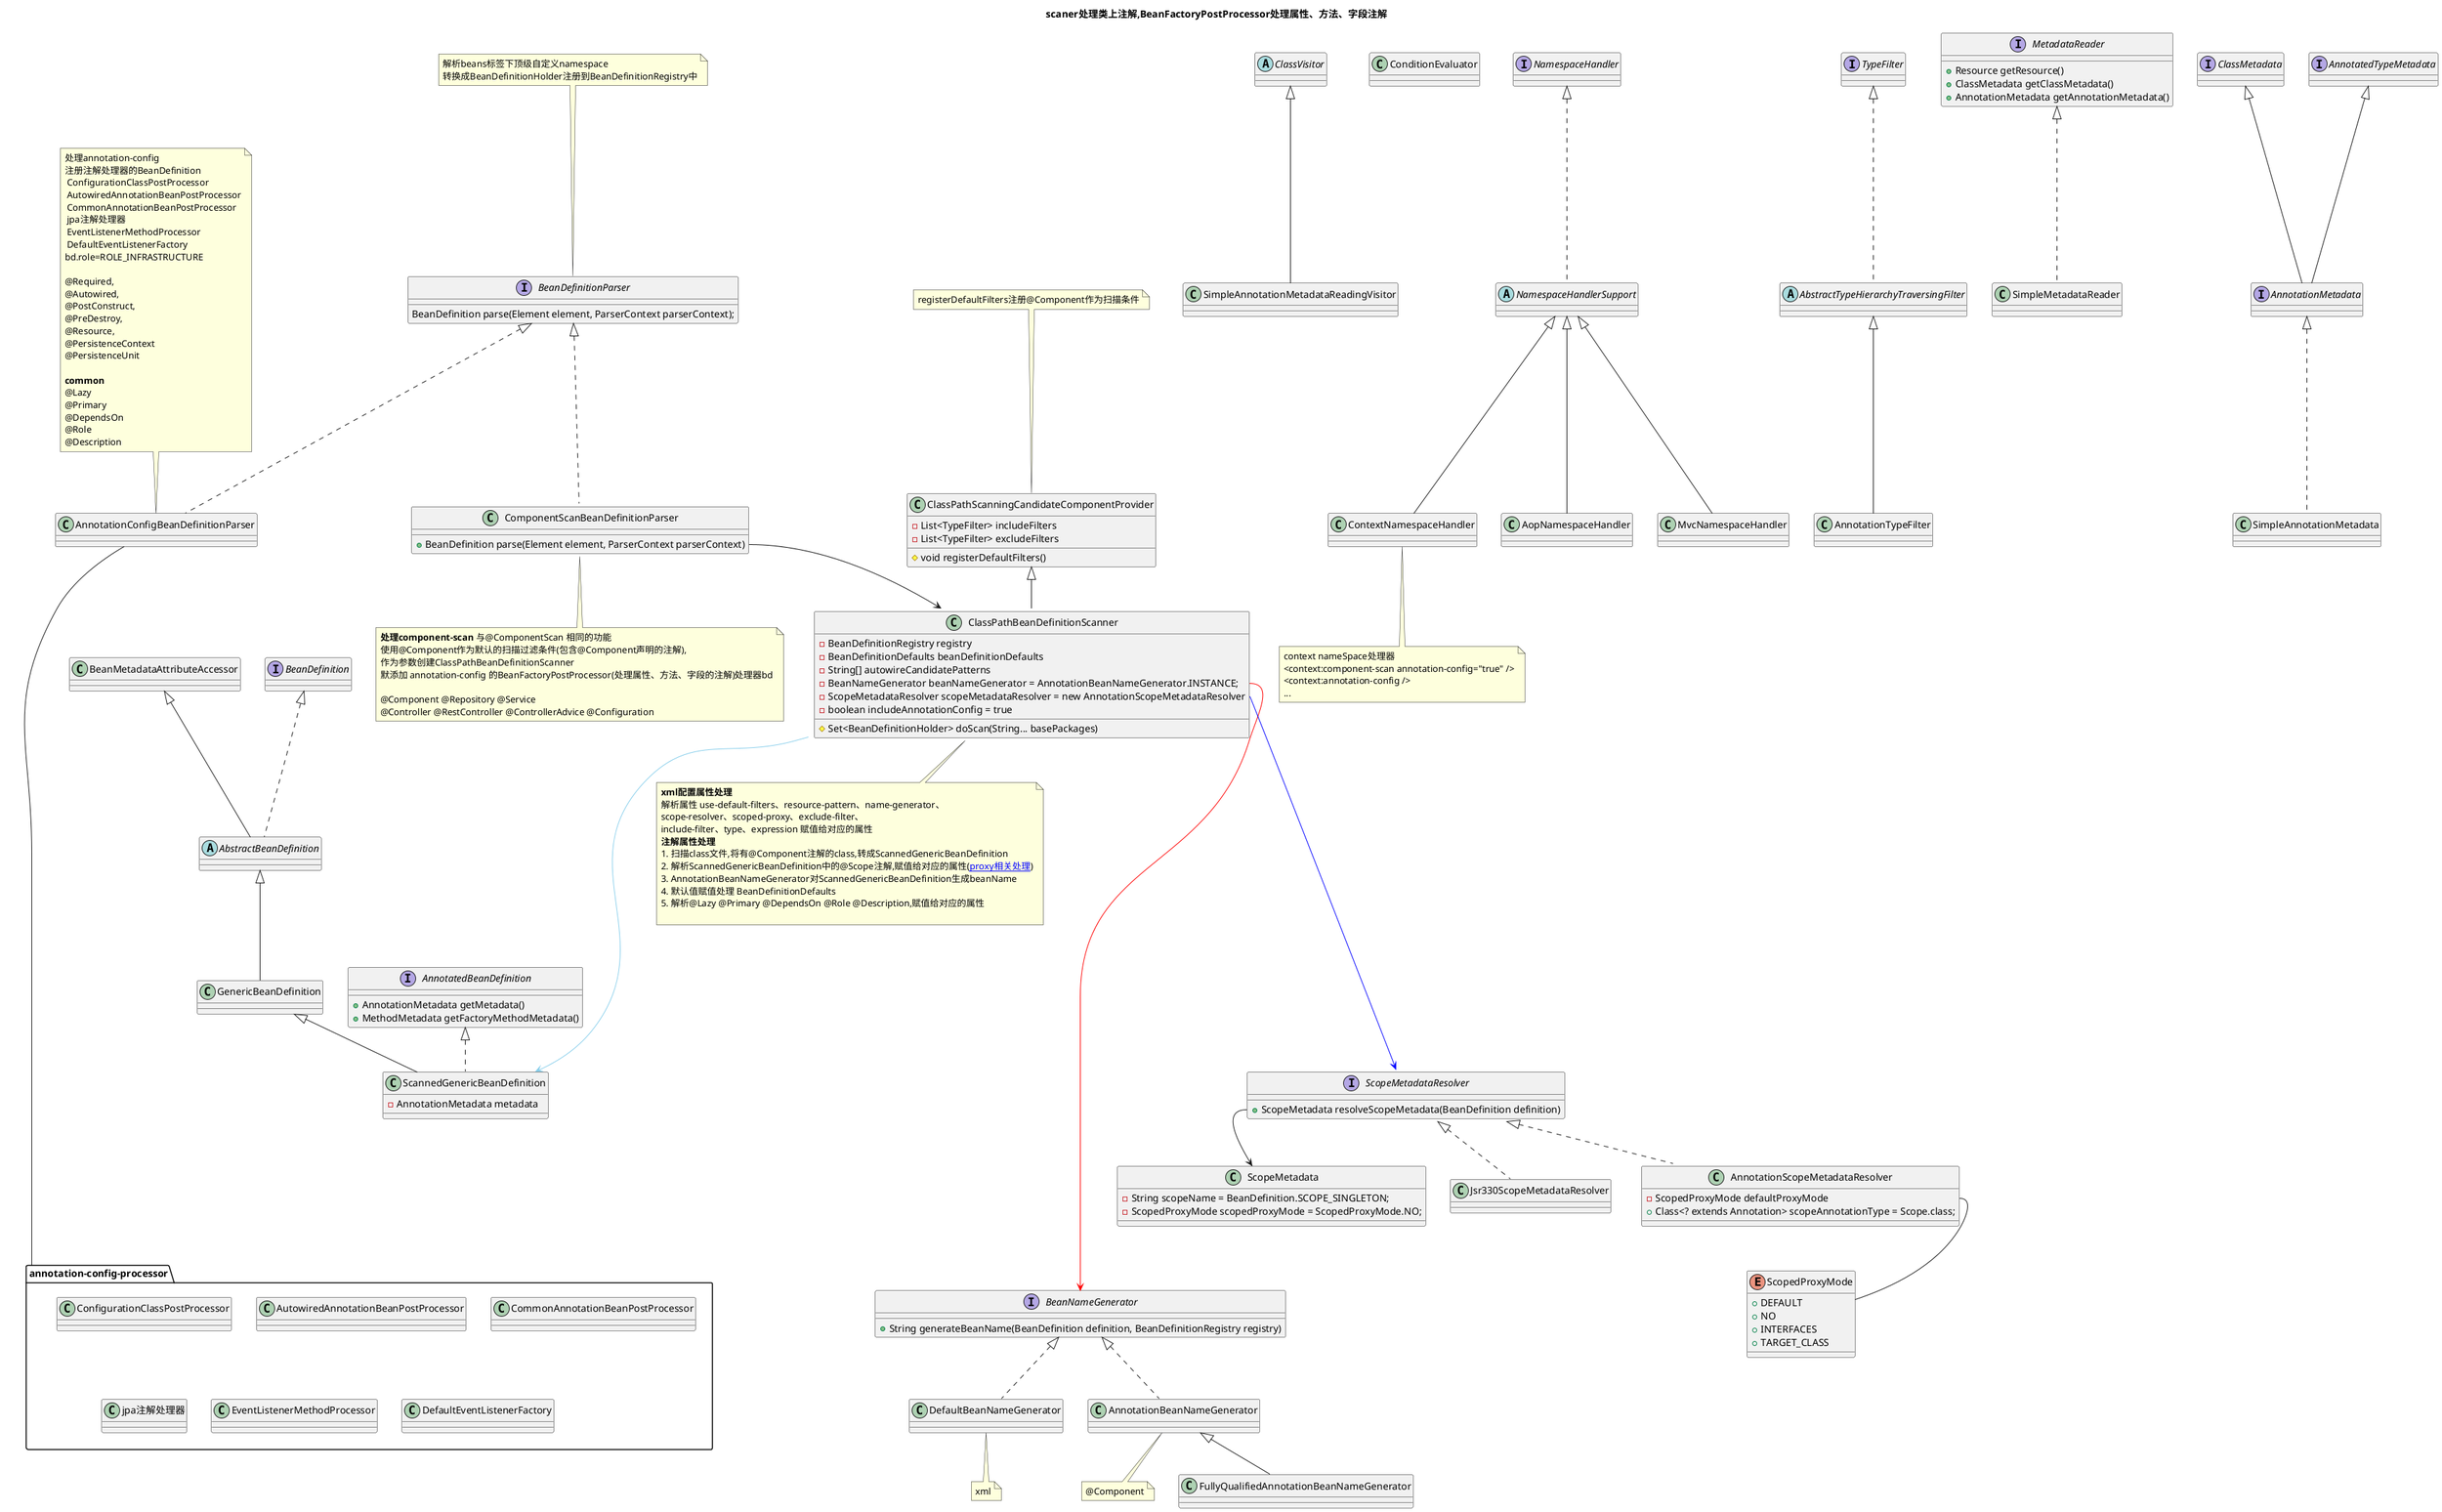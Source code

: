 @startuml

title scaner处理类上注解,BeanFactoryPostProcessor处理属性、方法、字段注解

abstract class ClassVisitor
class ConditionEvaluator


'BeanDefinition=============================
abstract class AbstractBeanDefinition extends BeanMetadataAttributeAccessor implements BeanDefinition
class GenericBeanDefinition extends AbstractBeanDefinition

interface AnnotatedBeanDefinition {
    + AnnotationMetadata getMetadata()
    + MethodMetadata getFactoryMethodMetadata()
}

class ScannedGenericBeanDefinition extends GenericBeanDefinition implements AnnotatedBeanDefinition{
    - AnnotationMetadata metadata
}



namespace annotation-config-processor{
    class ConfigurationClassPostProcessor
    class AutowiredAnnotationBeanPostProcessor
    class CommonAnnotationBeanPostProcessor
    class jpa注解处理器
    class EventListenerMethodProcessor
    class DefaultEventListenerFactory
}
AnnotationConfigBeanDefinitionParser ------- "annotation-config-processor"

abstract class NamespaceHandlerSupport implements NamespaceHandler
abstract class AbstractTypeHierarchyTraversingFilter implements TypeFilter
class AnnotationTypeFilter extends AbstractTypeHierarchyTraversingFilter

interface BeanDefinitionParser{
    BeanDefinition parse(Element element, ParserContext parserContext);
}
note top
解析beans标签下顶级自定义namespace
转换成BeanDefinitionHolder注册到BeanDefinitionRegistry中
end note


class ContextNamespaceHandler extends NamespaceHandlerSupport
note bottom of ContextNamespaceHandler
context nameSpace处理器
<context:component-scan annotation-config="true" />
<context:annotation-config />
...
end note

class ComponentScanBeanDefinitionParser implements BeanDefinitionParser{
    + BeanDefinition parse(Element element, ParserContext parserContext)
}
ComponentScanBeanDefinitionParser::parse --> ClassPathBeanDefinitionScanner
note bottom of ComponentScanBeanDefinitionParser
**处理component-scan** 与@ComponentScan 相同的功能
使用@Component作为默认的扫描过滤条件(包含@Component声明的注解),
作为参数创建ClassPathBeanDefinitionScanner
默添加 annotation-config 的BeanFactoryPostProcessor(处理属性、方法、字段的注解)处理器bd

@Component @Repository @Service
@Controller @RestController @ControllerAdvice @Configuration
end note
class AnnotationConfigBeanDefinitionParser implements BeanDefinitionParser
note top of AnnotationConfigBeanDefinitionParser
处理annotation-config
注册注解处理器的BeanDefinition
 ConfigurationClassPostProcessor
 AutowiredAnnotationBeanPostProcessor
 CommonAnnotationBeanPostProcessor
 jpa注解处理器
 EventListenerMethodProcessor
 DefaultEventListenerFactory
bd.role=ROLE_INFRASTRUCTURE

@Required,
@Autowired,
@PostConstruct,
@PreDestroy,
@Resource,
@PersistenceContext
@PersistenceUnit

**common**
@Lazy
@Primary
@DependsOn
@Role
@Description
end note

class AopNamespaceHandler extends NamespaceHandlerSupport
class MvcNamespaceHandler extends NamespaceHandlerSupport



interface MetadataReader{
	+ Resource getResource()
	+ ClassMetadata getClassMetadata()
	+ AnnotationMetadata getAnnotationMetadata()
}
class SimpleMetadataReader implements MetadataReader


class ClassPathScanningCandidateComponentProvider{
    # void registerDefaultFilters()
	- List<TypeFilter> includeFilters
	- List<TypeFilter> excludeFilters
}
note top
registerDefaultFilters注册@Component作为扫描条件
end note

class ClassPathBeanDefinitionScanner extends ClassPathScanningCandidateComponentProvider{
    - BeanDefinitionRegistry registry
    - BeanDefinitionDefaults beanDefinitionDefaults
	- String[] autowireCandidatePatterns
	- BeanNameGenerator beanNameGenerator = AnnotationBeanNameGenerator.INSTANCE;
	- ScopeMetadataResolver scopeMetadataResolver = new AnnotationScopeMetadataResolver
	- boolean includeAnnotationConfig = true

    # Set<BeanDefinitionHolder> doScan(String... basePackages)
}

note bottom of ClassPathBeanDefinitionScanner
**xml配置属性处理**
解析属性 use-default-filters、resource-pattern、name-generator、
scope-resolver、scoped-proxy、exclude-filter、
include-filter、type、expression 赋值给对应的属性
**注解属性处理**
#扫描class文件,将有@Component注解的class,转成ScannedGenericBeanDefinition
#解析ScannedGenericBeanDefinition中的@Scope注解,赋值给对应的属性([[./ScopeProxy.puml proxy相关处理]])
#AnnotationBeanNameGenerator对ScannedGenericBeanDefinition生成beanName
#默认值赋值处理 BeanDefinitionDefaults
#解析@Lazy @Primary @DependsOn @Role @Description,赋值给对应的属性

end note
ClassPathBeanDefinitionScanner::beanNameGenerator ------> BeanNameGenerator #red
ClassPathBeanDefinitionScanner::scopeMetadataResolver ----> ScopeMetadataResolver #blue
ClassPathBeanDefinitionScanner ----> ScannedGenericBeanDefinition #skyblue

'====================================scope
enum ScopedProxyMode{
    + DEFAULT
	+ NO
	+ INTERFACES
    + TARGET_CLASS
}
class ScopeMetadata {
	- String scopeName = BeanDefinition.SCOPE_SINGLETON;
	- ScopedProxyMode scopedProxyMode = ScopedProxyMode.NO;
}
interface ScopeMetadataResolver{
    + ScopeMetadata resolveScopeMetadata(BeanDefinition definition)
}
ScopeMetadataResolver::resolveScopeMetadata --> ScopeMetadata

class Jsr330ScopeMetadataResolver implements ScopeMetadataResolver
class AnnotationScopeMetadataResolver implements ScopeMetadataResolver{
    - ScopedProxyMode defaultProxyMode
	+ Class<? extends Annotation> scopeAnnotationType = Scope.class;
}
AnnotationScopeMetadataResolver::defaultProxyMode -- ScopedProxyMode
interface AnnotationMetadata extends ClassMetadata, AnnotatedTypeMetadata
class SimpleAnnotationMetadata implements AnnotationMetadata

class SimpleAnnotationMetadataReadingVisitor extends ClassVisitor



interface BeanNameGenerator {
    + String generateBeanName(BeanDefinition definition, BeanDefinitionRegistry registry)
}
class DefaultBeanNameGenerator implements BeanNameGenerator
note bottom of DefaultBeanNameGenerator
xml
end note
class AnnotationBeanNameGenerator implements BeanNameGenerator
note bottom of AnnotationBeanNameGenerator
@Component
end note
class FullyQualifiedAnnotationBeanNameGenerator extends AnnotationBeanNameGenerator



@enduml